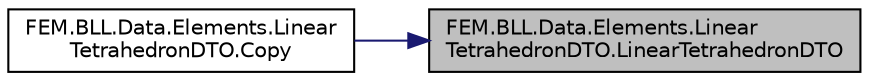 digraph "FEM.BLL.Data.Elements.LinearTetrahedronDTO.LinearTetrahedronDTO"
{
 // LATEX_PDF_SIZE
  edge [fontname="Helvetica",fontsize="10",labelfontname="Helvetica",labelfontsize="10"];
  node [fontname="Helvetica",fontsize="10",shape=record];
  rankdir="RL";
  Node1 [label="FEM.BLL.Data.Elements.Linear\lTetrahedronDTO.LinearTetrahedronDTO",height=0.2,width=0.4,color="black", fillcolor="grey75", style="filled", fontcolor="black",tooltip="Создание линейного тетраэдрального конечного элемента"];
  Node1 -> Node2 [dir="back",color="midnightblue",fontsize="10",style="solid",fontname="Helvetica"];
  Node2 [label="FEM.BLL.Data.Elements.Linear\lTetrahedronDTO.Copy",height=0.2,width=0.4,color="black", fillcolor="white", style="filled",URL="$class_f_e_m_1_1_b_l_l_1_1_data_1_1_elements_1_1_linear_tetrahedron_d_t_o.html#a9dc4cc742be9873c77128b8f2da7897f",tooltip="Метод копирует конечный элемент"];
}
